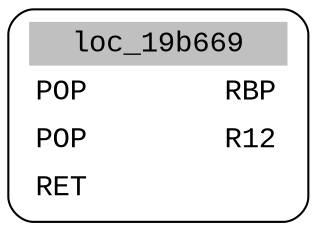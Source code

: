 digraph asm_graph {
1941 [
shape="Mrecord" fontname="Courier New"label =<<table border="0" cellborder="0" cellpadding="3"><tr><td align="center" colspan="2" bgcolor="grey">loc_19b669</td></tr><tr><td align="left">POP        RBP</td></tr><tr><td align="left">POP        R12</td></tr><tr><td align="left">RET        </td></tr></table>> ];
}